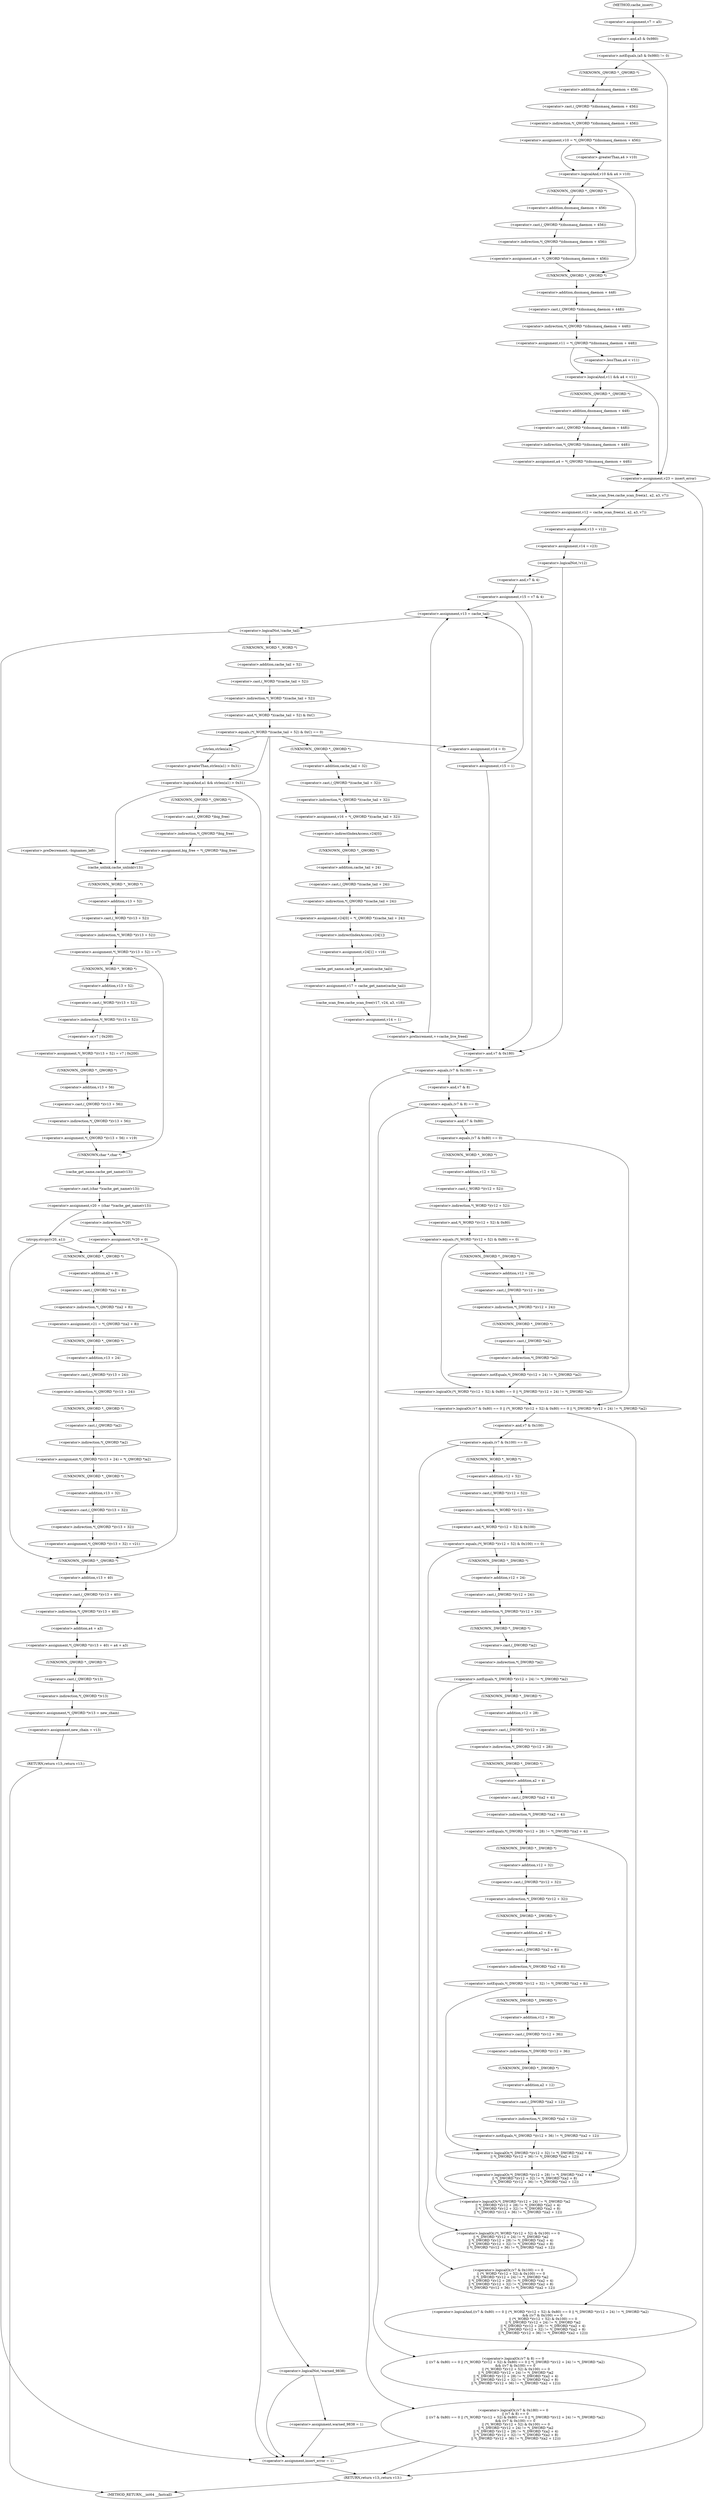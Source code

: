 digraph cache_insert {  
"1000138" [label = "(<operator>.assignment,v7 = a5)" ]
"1000142" [label = "(<operator>.notEquals,(a5 & 0x980) != 0)" ]
"1000143" [label = "(<operator>.and,a5 & 0x980)" ]
"1000148" [label = "(<operator>.assignment,v10 = *(_QWORD *)(dnsmasq_daemon + 456))" ]
"1000150" [label = "(<operator>.indirection,*(_QWORD *)(dnsmasq_daemon + 456))" ]
"1000151" [label = "(<operator>.cast,(_QWORD *)(dnsmasq_daemon + 456))" ]
"1000152" [label = "(UNKNOWN,_QWORD *,_QWORD *)" ]
"1000153" [label = "(<operator>.addition,dnsmasq_daemon + 456)" ]
"1000157" [label = "(<operator>.logicalAnd,v10 && a4 > v10)" ]
"1000159" [label = "(<operator>.greaterThan,a4 > v10)" ]
"1000162" [label = "(<operator>.assignment,a4 = *(_QWORD *)(dnsmasq_daemon + 456))" ]
"1000164" [label = "(<operator>.indirection,*(_QWORD *)(dnsmasq_daemon + 456))" ]
"1000165" [label = "(<operator>.cast,(_QWORD *)(dnsmasq_daemon + 456))" ]
"1000166" [label = "(UNKNOWN,_QWORD *,_QWORD *)" ]
"1000167" [label = "(<operator>.addition,dnsmasq_daemon + 456)" ]
"1000170" [label = "(<operator>.assignment,v11 = *(_QWORD *)(dnsmasq_daemon + 448))" ]
"1000172" [label = "(<operator>.indirection,*(_QWORD *)(dnsmasq_daemon + 448))" ]
"1000173" [label = "(<operator>.cast,(_QWORD *)(dnsmasq_daemon + 448))" ]
"1000174" [label = "(UNKNOWN,_QWORD *,_QWORD *)" ]
"1000175" [label = "(<operator>.addition,dnsmasq_daemon + 448)" ]
"1000179" [label = "(<operator>.logicalAnd,v11 && a4 < v11)" ]
"1000181" [label = "(<operator>.lessThan,a4 < v11)" ]
"1000184" [label = "(<operator>.assignment,a4 = *(_QWORD *)(dnsmasq_daemon + 448))" ]
"1000186" [label = "(<operator>.indirection,*(_QWORD *)(dnsmasq_daemon + 448))" ]
"1000187" [label = "(<operator>.cast,(_QWORD *)(dnsmasq_daemon + 448))" ]
"1000188" [label = "(UNKNOWN,_QWORD *,_QWORD *)" ]
"1000189" [label = "(<operator>.addition,dnsmasq_daemon + 448)" ]
"1000192" [label = "(<operator>.assignment,v23 = insert_error)" ]
"1000198" [label = "(<operator>.assignment,v12 = cache_scan_free(a1, a2, a3, v7))" ]
"1000200" [label = "(cache_scan_free,cache_scan_free(a1, a2, a3, v7))" ]
"1000205" [label = "(<operator>.assignment,v13 = v12)" ]
"1000208" [label = "(<operator>.assignment,v14 = v23)" ]
"1000212" [label = "(<operator>.logicalNot,!v12)" ]
"1000215" [label = "(<operator>.assignment,v15 = v7 & 4)" ]
"1000217" [label = "(<operator>.and,v7 & 4)" ]
"1000223" [label = "(<operator>.assignment,v13 = cache_tail)" ]
"1000227" [label = "(<operator>.logicalNot,!cache_tail)" ]
"1000231" [label = "(<operator>.equals,(*(_WORD *)(cache_tail + 52) & 0xC) == 0)" ]
"1000232" [label = "(<operator>.and,*(_WORD *)(cache_tail + 52) & 0xC)" ]
"1000233" [label = "(<operator>.indirection,*(_WORD *)(cache_tail + 52))" ]
"1000234" [label = "(<operator>.cast,(_WORD *)(cache_tail + 52))" ]
"1000235" [label = "(UNKNOWN,_WORD *,_WORD *)" ]
"1000236" [label = "(<operator>.addition,cache_tail + 52)" ]
"1000243" [label = "(<operator>.logicalAnd,a1 && strlen(a1) > 0x31)" ]
"1000245" [label = "(<operator>.greaterThan,strlen(a1) > 0x31)" ]
"1000246" [label = "(strlen,strlen(a1))" ]
"1000253" [label = "(<operator>.assignment,big_free = *(_QWORD *)big_free)" ]
"1000255" [label = "(<operator>.indirection,*(_QWORD *)big_free)" ]
"1000256" [label = "(<operator>.cast,(_QWORD *)big_free)" ]
"1000257" [label = "(UNKNOWN,_QWORD *,_QWORD *)" ]
"1000264" [label = "(<operator>.preDecrement,--bignames_left)" ]
"1000266" [label = "(cache_unlink,cache_unlink(v13))" ]
"1000268" [label = "(<operator>.assignment,*(_WORD *)(v13 + 52) = v7)" ]
"1000269" [label = "(<operator>.indirection,*(_WORD *)(v13 + 52))" ]
"1000270" [label = "(<operator>.cast,(_WORD *)(v13 + 52))" ]
"1000271" [label = "(UNKNOWN,_WORD *,_WORD *)" ]
"1000272" [label = "(<operator>.addition,v13 + 52)" ]
"1000279" [label = "(<operator>.assignment,*(_WORD *)(v13 + 52) = v7 | 0x200)" ]
"1000280" [label = "(<operator>.indirection,*(_WORD *)(v13 + 52))" ]
"1000281" [label = "(<operator>.cast,(_WORD *)(v13 + 52))" ]
"1000282" [label = "(UNKNOWN,_WORD *,_WORD *)" ]
"1000283" [label = "(<operator>.addition,v13 + 52)" ]
"1000286" [label = "(<operator>.or,v7 | 0x200)" ]
"1000289" [label = "(<operator>.assignment,*(_QWORD *)(v13 + 56) = v19)" ]
"1000290" [label = "(<operator>.indirection,*(_QWORD *)(v13 + 56))" ]
"1000291" [label = "(<operator>.cast,(_QWORD *)(v13 + 56))" ]
"1000292" [label = "(UNKNOWN,_QWORD *,_QWORD *)" ]
"1000293" [label = "(<operator>.addition,v13 + 56)" ]
"1000297" [label = "(<operator>.assignment,v20 = (char *)cache_get_name(v13))" ]
"1000299" [label = "(<operator>.cast,(char *)cache_get_name(v13))" ]
"1000300" [label = "(UNKNOWN,char *,char *)" ]
"1000301" [label = "(cache_get_name,cache_get_name(v13))" ]
"1000305" [label = "(strcpy,strcpy(v20, a1))" ]
"1000309" [label = "(<operator>.assignment,*v20 = 0)" ]
"1000310" [label = "(<operator>.indirection,*v20)" ]
"1000316" [label = "(<operator>.assignment,v21 = *(_QWORD *)(a2 + 8))" ]
"1000318" [label = "(<operator>.indirection,*(_QWORD *)(a2 + 8))" ]
"1000319" [label = "(<operator>.cast,(_QWORD *)(a2 + 8))" ]
"1000320" [label = "(UNKNOWN,_QWORD *,_QWORD *)" ]
"1000321" [label = "(<operator>.addition,a2 + 8)" ]
"1000324" [label = "(<operator>.assignment,*(_QWORD *)(v13 + 24) = *(_QWORD *)a2)" ]
"1000325" [label = "(<operator>.indirection,*(_QWORD *)(v13 + 24))" ]
"1000326" [label = "(<operator>.cast,(_QWORD *)(v13 + 24))" ]
"1000327" [label = "(UNKNOWN,_QWORD *,_QWORD *)" ]
"1000328" [label = "(<operator>.addition,v13 + 24)" ]
"1000331" [label = "(<operator>.indirection,*(_QWORD *)a2)" ]
"1000332" [label = "(<operator>.cast,(_QWORD *)a2)" ]
"1000333" [label = "(UNKNOWN,_QWORD *,_QWORD *)" ]
"1000335" [label = "(<operator>.assignment,*(_QWORD *)(v13 + 32) = v21)" ]
"1000336" [label = "(<operator>.indirection,*(_QWORD *)(v13 + 32))" ]
"1000337" [label = "(<operator>.cast,(_QWORD *)(v13 + 32))" ]
"1000338" [label = "(UNKNOWN,_QWORD *,_QWORD *)" ]
"1000339" [label = "(<operator>.addition,v13 + 32)" ]
"1000343" [label = "(<operator>.assignment,*(_QWORD *)(v13 + 40) = a4 + a3)" ]
"1000344" [label = "(<operator>.indirection,*(_QWORD *)(v13 + 40))" ]
"1000345" [label = "(<operator>.cast,(_QWORD *)(v13 + 40))" ]
"1000346" [label = "(UNKNOWN,_QWORD *,_QWORD *)" ]
"1000347" [label = "(<operator>.addition,v13 + 40)" ]
"1000350" [label = "(<operator>.addition,a4 + a3)" ]
"1000353" [label = "(<operator>.assignment,*(_QWORD *)v13 = new_chain)" ]
"1000354" [label = "(<operator>.indirection,*(_QWORD *)v13)" ]
"1000355" [label = "(<operator>.cast,(_QWORD *)v13)" ]
"1000356" [label = "(UNKNOWN,_QWORD *,_QWORD *)" ]
"1000359" [label = "(<operator>.assignment,new_chain = v13)" ]
"1000362" [label = "(RETURN,return v13;,return v13;)" ]
"1000368" [label = "(<operator>.logicalNot,!warned_9838)" ]
"1000371" [label = "(<operator>.assignment,warned_9838 = 1)" ]
"1000378" [label = "(<operator>.assignment,v16 = *(_QWORD *)(cache_tail + 32))" ]
"1000380" [label = "(<operator>.indirection,*(_QWORD *)(cache_tail + 32))" ]
"1000381" [label = "(<operator>.cast,(_QWORD *)(cache_tail + 32))" ]
"1000382" [label = "(UNKNOWN,_QWORD *,_QWORD *)" ]
"1000383" [label = "(<operator>.addition,cache_tail + 32)" ]
"1000386" [label = "(<operator>.assignment,v24[0] = *(_QWORD *)(cache_tail + 24))" ]
"1000387" [label = "(<operator>.indirectIndexAccess,v24[0])" ]
"1000390" [label = "(<operator>.indirection,*(_QWORD *)(cache_tail + 24))" ]
"1000391" [label = "(<operator>.cast,(_QWORD *)(cache_tail + 24))" ]
"1000392" [label = "(UNKNOWN,_QWORD *,_QWORD *)" ]
"1000393" [label = "(<operator>.addition,cache_tail + 24)" ]
"1000396" [label = "(<operator>.assignment,v24[1] = v16)" ]
"1000397" [label = "(<operator>.indirectIndexAccess,v24[1])" ]
"1000401" [label = "(<operator>.assignment,v17 = cache_get_name(cache_tail))" ]
"1000403" [label = "(cache_get_name,cache_get_name(cache_tail))" ]
"1000405" [label = "(cache_scan_free,cache_scan_free(v17, v24, a3, v18))" ]
"1000410" [label = "(<operator>.assignment,v14 = 1)" ]
"1000413" [label = "(<operator>.preIncrement,++cache_live_freed)" ]
"1000417" [label = "(<operator>.assignment,v14 = 0)" ]
"1000420" [label = "(<operator>.assignment,v15 = 1)" ]
"1000424" [label = "(<operator>.logicalOr,(v7 & 0x180) == 0\n    || (v7 & 8) == 0\n    || ((v7 & 0x80) == 0 || (*(_WORD *)(v12 + 52) & 0x80) == 0 || *(_DWORD *)(v12 + 24) != *(_DWORD *)a2)\n    && ((v7 & 0x100) == 0\n     || (*(_WORD *)(v12 + 52) & 0x100) == 0\n     || *(_DWORD *)(v12 + 24) != *(_DWORD *)a2\n     || *(_DWORD *)(v12 + 28) != *(_DWORD *)(a2 + 4)\n     || *(_DWORD *)(v12 + 32) != *(_DWORD *)(a2 + 8)\n     || *(_DWORD *)(v12 + 36) != *(_DWORD *)(a2 + 12)))" ]
"1000425" [label = "(<operator>.equals,(v7 & 0x180) == 0)" ]
"1000426" [label = "(<operator>.and,v7 & 0x180)" ]
"1000430" [label = "(<operator>.logicalOr,(v7 & 8) == 0\n    || ((v7 & 0x80) == 0 || (*(_WORD *)(v12 + 52) & 0x80) == 0 || *(_DWORD *)(v12 + 24) != *(_DWORD *)a2)\n    && ((v7 & 0x100) == 0\n     || (*(_WORD *)(v12 + 52) & 0x100) == 0\n     || *(_DWORD *)(v12 + 24) != *(_DWORD *)a2\n     || *(_DWORD *)(v12 + 28) != *(_DWORD *)(a2 + 4)\n     || *(_DWORD *)(v12 + 32) != *(_DWORD *)(a2 + 8)\n     || *(_DWORD *)(v12 + 36) != *(_DWORD *)(a2 + 12)))" ]
"1000431" [label = "(<operator>.equals,(v7 & 8) == 0)" ]
"1000432" [label = "(<operator>.and,v7 & 8)" ]
"1000436" [label = "(<operator>.logicalAnd,((v7 & 0x80) == 0 || (*(_WORD *)(v12 + 52) & 0x80) == 0 || *(_DWORD *)(v12 + 24) != *(_DWORD *)a2)\n    && ((v7 & 0x100) == 0\n     || (*(_WORD *)(v12 + 52) & 0x100) == 0\n     || *(_DWORD *)(v12 + 24) != *(_DWORD *)a2\n     || *(_DWORD *)(v12 + 28) != *(_DWORD *)(a2 + 4)\n     || *(_DWORD *)(v12 + 32) != *(_DWORD *)(a2 + 8)\n     || *(_DWORD *)(v12 + 36) != *(_DWORD *)(a2 + 12)))" ]
"1000437" [label = "(<operator>.logicalOr,(v7 & 0x80) == 0 || (*(_WORD *)(v12 + 52) & 0x80) == 0 || *(_DWORD *)(v12 + 24) != *(_DWORD *)a2)" ]
"1000438" [label = "(<operator>.equals,(v7 & 0x80) == 0)" ]
"1000439" [label = "(<operator>.and,v7 & 0x80)" ]
"1000443" [label = "(<operator>.logicalOr,(*(_WORD *)(v12 + 52) & 0x80) == 0 || *(_DWORD *)(v12 + 24) != *(_DWORD *)a2)" ]
"1000444" [label = "(<operator>.equals,(*(_WORD *)(v12 + 52) & 0x80) == 0)" ]
"1000445" [label = "(<operator>.and,*(_WORD *)(v12 + 52) & 0x80)" ]
"1000446" [label = "(<operator>.indirection,*(_WORD *)(v12 + 52))" ]
"1000447" [label = "(<operator>.cast,(_WORD *)(v12 + 52))" ]
"1000448" [label = "(UNKNOWN,_WORD *,_WORD *)" ]
"1000449" [label = "(<operator>.addition,v12 + 52)" ]
"1000454" [label = "(<operator>.notEquals,*(_DWORD *)(v12 + 24) != *(_DWORD *)a2)" ]
"1000455" [label = "(<operator>.indirection,*(_DWORD *)(v12 + 24))" ]
"1000456" [label = "(<operator>.cast,(_DWORD *)(v12 + 24))" ]
"1000457" [label = "(UNKNOWN,_DWORD *,_DWORD *)" ]
"1000458" [label = "(<operator>.addition,v12 + 24)" ]
"1000461" [label = "(<operator>.indirection,*(_DWORD *)a2)" ]
"1000462" [label = "(<operator>.cast,(_DWORD *)a2)" ]
"1000463" [label = "(UNKNOWN,_DWORD *,_DWORD *)" ]
"1000465" [label = "(<operator>.logicalOr,(v7 & 0x100) == 0\n     || (*(_WORD *)(v12 + 52) & 0x100) == 0\n     || *(_DWORD *)(v12 + 24) != *(_DWORD *)a2\n     || *(_DWORD *)(v12 + 28) != *(_DWORD *)(a2 + 4)\n     || *(_DWORD *)(v12 + 32) != *(_DWORD *)(a2 + 8)\n     || *(_DWORD *)(v12 + 36) != *(_DWORD *)(a2 + 12))" ]
"1000466" [label = "(<operator>.equals,(v7 & 0x100) == 0)" ]
"1000467" [label = "(<operator>.and,v7 & 0x100)" ]
"1000471" [label = "(<operator>.logicalOr,(*(_WORD *)(v12 + 52) & 0x100) == 0\n     || *(_DWORD *)(v12 + 24) != *(_DWORD *)a2\n     || *(_DWORD *)(v12 + 28) != *(_DWORD *)(a2 + 4)\n     || *(_DWORD *)(v12 + 32) != *(_DWORD *)(a2 + 8)\n     || *(_DWORD *)(v12 + 36) != *(_DWORD *)(a2 + 12))" ]
"1000472" [label = "(<operator>.equals,(*(_WORD *)(v12 + 52) & 0x100) == 0)" ]
"1000473" [label = "(<operator>.and,*(_WORD *)(v12 + 52) & 0x100)" ]
"1000474" [label = "(<operator>.indirection,*(_WORD *)(v12 + 52))" ]
"1000475" [label = "(<operator>.cast,(_WORD *)(v12 + 52))" ]
"1000476" [label = "(UNKNOWN,_WORD *,_WORD *)" ]
"1000477" [label = "(<operator>.addition,v12 + 52)" ]
"1000482" [label = "(<operator>.logicalOr,*(_DWORD *)(v12 + 24) != *(_DWORD *)a2\n     || *(_DWORD *)(v12 + 28) != *(_DWORD *)(a2 + 4)\n     || *(_DWORD *)(v12 + 32) != *(_DWORD *)(a2 + 8)\n     || *(_DWORD *)(v12 + 36) != *(_DWORD *)(a2 + 12))" ]
"1000483" [label = "(<operator>.notEquals,*(_DWORD *)(v12 + 24) != *(_DWORD *)a2)" ]
"1000484" [label = "(<operator>.indirection,*(_DWORD *)(v12 + 24))" ]
"1000485" [label = "(<operator>.cast,(_DWORD *)(v12 + 24))" ]
"1000486" [label = "(UNKNOWN,_DWORD *,_DWORD *)" ]
"1000487" [label = "(<operator>.addition,v12 + 24)" ]
"1000490" [label = "(<operator>.indirection,*(_DWORD *)a2)" ]
"1000491" [label = "(<operator>.cast,(_DWORD *)a2)" ]
"1000492" [label = "(UNKNOWN,_DWORD *,_DWORD *)" ]
"1000494" [label = "(<operator>.logicalOr,*(_DWORD *)(v12 + 28) != *(_DWORD *)(a2 + 4)\n     || *(_DWORD *)(v12 + 32) != *(_DWORD *)(a2 + 8)\n     || *(_DWORD *)(v12 + 36) != *(_DWORD *)(a2 + 12))" ]
"1000495" [label = "(<operator>.notEquals,*(_DWORD *)(v12 + 28) != *(_DWORD *)(a2 + 4))" ]
"1000496" [label = "(<operator>.indirection,*(_DWORD *)(v12 + 28))" ]
"1000497" [label = "(<operator>.cast,(_DWORD *)(v12 + 28))" ]
"1000498" [label = "(UNKNOWN,_DWORD *,_DWORD *)" ]
"1000499" [label = "(<operator>.addition,v12 + 28)" ]
"1000502" [label = "(<operator>.indirection,*(_DWORD *)(a2 + 4))" ]
"1000503" [label = "(<operator>.cast,(_DWORD *)(a2 + 4))" ]
"1000504" [label = "(UNKNOWN,_DWORD *,_DWORD *)" ]
"1000505" [label = "(<operator>.addition,a2 + 4)" ]
"1000508" [label = "(<operator>.logicalOr,*(_DWORD *)(v12 + 32) != *(_DWORD *)(a2 + 8)\n     || *(_DWORD *)(v12 + 36) != *(_DWORD *)(a2 + 12))" ]
"1000509" [label = "(<operator>.notEquals,*(_DWORD *)(v12 + 32) != *(_DWORD *)(a2 + 8))" ]
"1000510" [label = "(<operator>.indirection,*(_DWORD *)(v12 + 32))" ]
"1000511" [label = "(<operator>.cast,(_DWORD *)(v12 + 32))" ]
"1000512" [label = "(UNKNOWN,_DWORD *,_DWORD *)" ]
"1000513" [label = "(<operator>.addition,v12 + 32)" ]
"1000516" [label = "(<operator>.indirection,*(_DWORD *)(a2 + 8))" ]
"1000517" [label = "(<operator>.cast,(_DWORD *)(a2 + 8))" ]
"1000518" [label = "(UNKNOWN,_DWORD *,_DWORD *)" ]
"1000519" [label = "(<operator>.addition,a2 + 8)" ]
"1000522" [label = "(<operator>.notEquals,*(_DWORD *)(v12 + 36) != *(_DWORD *)(a2 + 12))" ]
"1000523" [label = "(<operator>.indirection,*(_DWORD *)(v12 + 36))" ]
"1000524" [label = "(<operator>.cast,(_DWORD *)(v12 + 36))" ]
"1000525" [label = "(UNKNOWN,_DWORD *,_DWORD *)" ]
"1000526" [label = "(<operator>.addition,v12 + 36)" ]
"1000529" [label = "(<operator>.indirection,*(_DWORD *)(a2 + 12))" ]
"1000530" [label = "(<operator>.cast,(_DWORD *)(a2 + 12))" ]
"1000531" [label = "(UNKNOWN,_DWORD *,_DWORD *)" ]
"1000532" [label = "(<operator>.addition,a2 + 12)" ]
"1000537" [label = "(<operator>.assignment,insert_error = 1)" ]
"1000542" [label = "(RETURN,return v13;,return v13;)" ]
"1000116" [label = "(METHOD,cache_insert)" ]
"1000544" [label = "(METHOD_RETURN,__int64 __fastcall)" ]
  "1000138" -> "1000143" 
  "1000142" -> "1000152" 
  "1000142" -> "1000192" 
  "1000143" -> "1000142" 
  "1000148" -> "1000157" 
  "1000148" -> "1000159" 
  "1000150" -> "1000148" 
  "1000151" -> "1000150" 
  "1000152" -> "1000153" 
  "1000153" -> "1000151" 
  "1000157" -> "1000166" 
  "1000157" -> "1000174" 
  "1000159" -> "1000157" 
  "1000162" -> "1000174" 
  "1000164" -> "1000162" 
  "1000165" -> "1000164" 
  "1000166" -> "1000167" 
  "1000167" -> "1000165" 
  "1000170" -> "1000179" 
  "1000170" -> "1000181" 
  "1000172" -> "1000170" 
  "1000173" -> "1000172" 
  "1000174" -> "1000175" 
  "1000175" -> "1000173" 
  "1000179" -> "1000188" 
  "1000179" -> "1000192" 
  "1000181" -> "1000179" 
  "1000184" -> "1000192" 
  "1000186" -> "1000184" 
  "1000187" -> "1000186" 
  "1000188" -> "1000189" 
  "1000189" -> "1000187" 
  "1000192" -> "1000542" 
  "1000192" -> "1000200" 
  "1000198" -> "1000205" 
  "1000200" -> "1000198" 
  "1000205" -> "1000208" 
  "1000208" -> "1000212" 
  "1000212" -> "1000217" 
  "1000212" -> "1000426" 
  "1000215" -> "1000223" 
  "1000215" -> "1000426" 
  "1000217" -> "1000215" 
  "1000223" -> "1000227" 
  "1000227" -> "1000235" 
  "1000227" -> "1000537" 
  "1000231" -> "1000243" 
  "1000231" -> "1000246" 
  "1000231" -> "1000368" 
  "1000231" -> "1000382" 
  "1000231" -> "1000417" 
  "1000232" -> "1000231" 
  "1000233" -> "1000232" 
  "1000234" -> "1000233" 
  "1000235" -> "1000236" 
  "1000236" -> "1000234" 
  "1000243" -> "1000257" 
  "1000243" -> "1000537" 
  "1000243" -> "1000266" 
  "1000245" -> "1000243" 
  "1000246" -> "1000245" 
  "1000253" -> "1000266" 
  "1000255" -> "1000253" 
  "1000256" -> "1000255" 
  "1000257" -> "1000256" 
  "1000264" -> "1000266" 
  "1000266" -> "1000271" 
  "1000268" -> "1000282" 
  "1000268" -> "1000300" 
  "1000269" -> "1000268" 
  "1000270" -> "1000269" 
  "1000271" -> "1000272" 
  "1000272" -> "1000270" 
  "1000279" -> "1000292" 
  "1000280" -> "1000286" 
  "1000281" -> "1000280" 
  "1000282" -> "1000283" 
  "1000283" -> "1000281" 
  "1000286" -> "1000279" 
  "1000289" -> "1000300" 
  "1000290" -> "1000289" 
  "1000291" -> "1000290" 
  "1000292" -> "1000293" 
  "1000293" -> "1000291" 
  "1000297" -> "1000305" 
  "1000297" -> "1000310" 
  "1000299" -> "1000297" 
  "1000300" -> "1000301" 
  "1000301" -> "1000299" 
  "1000305" -> "1000346" 
  "1000305" -> "1000320" 
  "1000309" -> "1000346" 
  "1000309" -> "1000320" 
  "1000310" -> "1000309" 
  "1000316" -> "1000327" 
  "1000318" -> "1000316" 
  "1000319" -> "1000318" 
  "1000320" -> "1000321" 
  "1000321" -> "1000319" 
  "1000324" -> "1000338" 
  "1000325" -> "1000333" 
  "1000326" -> "1000325" 
  "1000327" -> "1000328" 
  "1000328" -> "1000326" 
  "1000331" -> "1000324" 
  "1000332" -> "1000331" 
  "1000333" -> "1000332" 
  "1000335" -> "1000346" 
  "1000336" -> "1000335" 
  "1000337" -> "1000336" 
  "1000338" -> "1000339" 
  "1000339" -> "1000337" 
  "1000343" -> "1000356" 
  "1000344" -> "1000350" 
  "1000345" -> "1000344" 
  "1000346" -> "1000347" 
  "1000347" -> "1000345" 
  "1000350" -> "1000343" 
  "1000353" -> "1000359" 
  "1000354" -> "1000353" 
  "1000355" -> "1000354" 
  "1000356" -> "1000355" 
  "1000359" -> "1000362" 
  "1000362" -> "1000544" 
  "1000368" -> "1000371" 
  "1000368" -> "1000537" 
  "1000371" -> "1000537" 
  "1000378" -> "1000387" 
  "1000380" -> "1000378" 
  "1000381" -> "1000380" 
  "1000382" -> "1000383" 
  "1000383" -> "1000381" 
  "1000386" -> "1000397" 
  "1000387" -> "1000392" 
  "1000390" -> "1000386" 
  "1000391" -> "1000390" 
  "1000392" -> "1000393" 
  "1000393" -> "1000391" 
  "1000396" -> "1000403" 
  "1000397" -> "1000396" 
  "1000401" -> "1000405" 
  "1000403" -> "1000401" 
  "1000405" -> "1000410" 
  "1000410" -> "1000413" 
  "1000413" -> "1000223" 
  "1000413" -> "1000426" 
  "1000417" -> "1000420" 
  "1000420" -> "1000223" 
  "1000420" -> "1000426" 
  "1000424" -> "1000537" 
  "1000424" -> "1000542" 
  "1000425" -> "1000424" 
  "1000425" -> "1000432" 
  "1000426" -> "1000425" 
  "1000430" -> "1000424" 
  "1000431" -> "1000430" 
  "1000431" -> "1000439" 
  "1000432" -> "1000431" 
  "1000436" -> "1000430" 
  "1000437" -> "1000436" 
  "1000437" -> "1000467" 
  "1000438" -> "1000448" 
  "1000438" -> "1000437" 
  "1000439" -> "1000438" 
  "1000443" -> "1000437" 
  "1000444" -> "1000457" 
  "1000444" -> "1000443" 
  "1000445" -> "1000444" 
  "1000446" -> "1000445" 
  "1000447" -> "1000446" 
  "1000448" -> "1000449" 
  "1000449" -> "1000447" 
  "1000454" -> "1000443" 
  "1000455" -> "1000463" 
  "1000456" -> "1000455" 
  "1000457" -> "1000458" 
  "1000458" -> "1000456" 
  "1000461" -> "1000454" 
  "1000462" -> "1000461" 
  "1000463" -> "1000462" 
  "1000465" -> "1000436" 
  "1000466" -> "1000476" 
  "1000466" -> "1000465" 
  "1000467" -> "1000466" 
  "1000471" -> "1000465" 
  "1000472" -> "1000486" 
  "1000472" -> "1000471" 
  "1000473" -> "1000472" 
  "1000474" -> "1000473" 
  "1000475" -> "1000474" 
  "1000476" -> "1000477" 
  "1000477" -> "1000475" 
  "1000482" -> "1000471" 
  "1000483" -> "1000498" 
  "1000483" -> "1000482" 
  "1000484" -> "1000492" 
  "1000485" -> "1000484" 
  "1000486" -> "1000487" 
  "1000487" -> "1000485" 
  "1000490" -> "1000483" 
  "1000491" -> "1000490" 
  "1000492" -> "1000491" 
  "1000494" -> "1000482" 
  "1000495" -> "1000512" 
  "1000495" -> "1000494" 
  "1000496" -> "1000504" 
  "1000497" -> "1000496" 
  "1000498" -> "1000499" 
  "1000499" -> "1000497" 
  "1000502" -> "1000495" 
  "1000503" -> "1000502" 
  "1000504" -> "1000505" 
  "1000505" -> "1000503" 
  "1000508" -> "1000494" 
  "1000509" -> "1000525" 
  "1000509" -> "1000508" 
  "1000510" -> "1000518" 
  "1000511" -> "1000510" 
  "1000512" -> "1000513" 
  "1000513" -> "1000511" 
  "1000516" -> "1000509" 
  "1000517" -> "1000516" 
  "1000518" -> "1000519" 
  "1000519" -> "1000517" 
  "1000522" -> "1000508" 
  "1000523" -> "1000531" 
  "1000524" -> "1000523" 
  "1000525" -> "1000526" 
  "1000526" -> "1000524" 
  "1000529" -> "1000522" 
  "1000530" -> "1000529" 
  "1000531" -> "1000532" 
  "1000532" -> "1000530" 
  "1000537" -> "1000542" 
  "1000542" -> "1000544" 
  "1000116" -> "1000138" 
}
